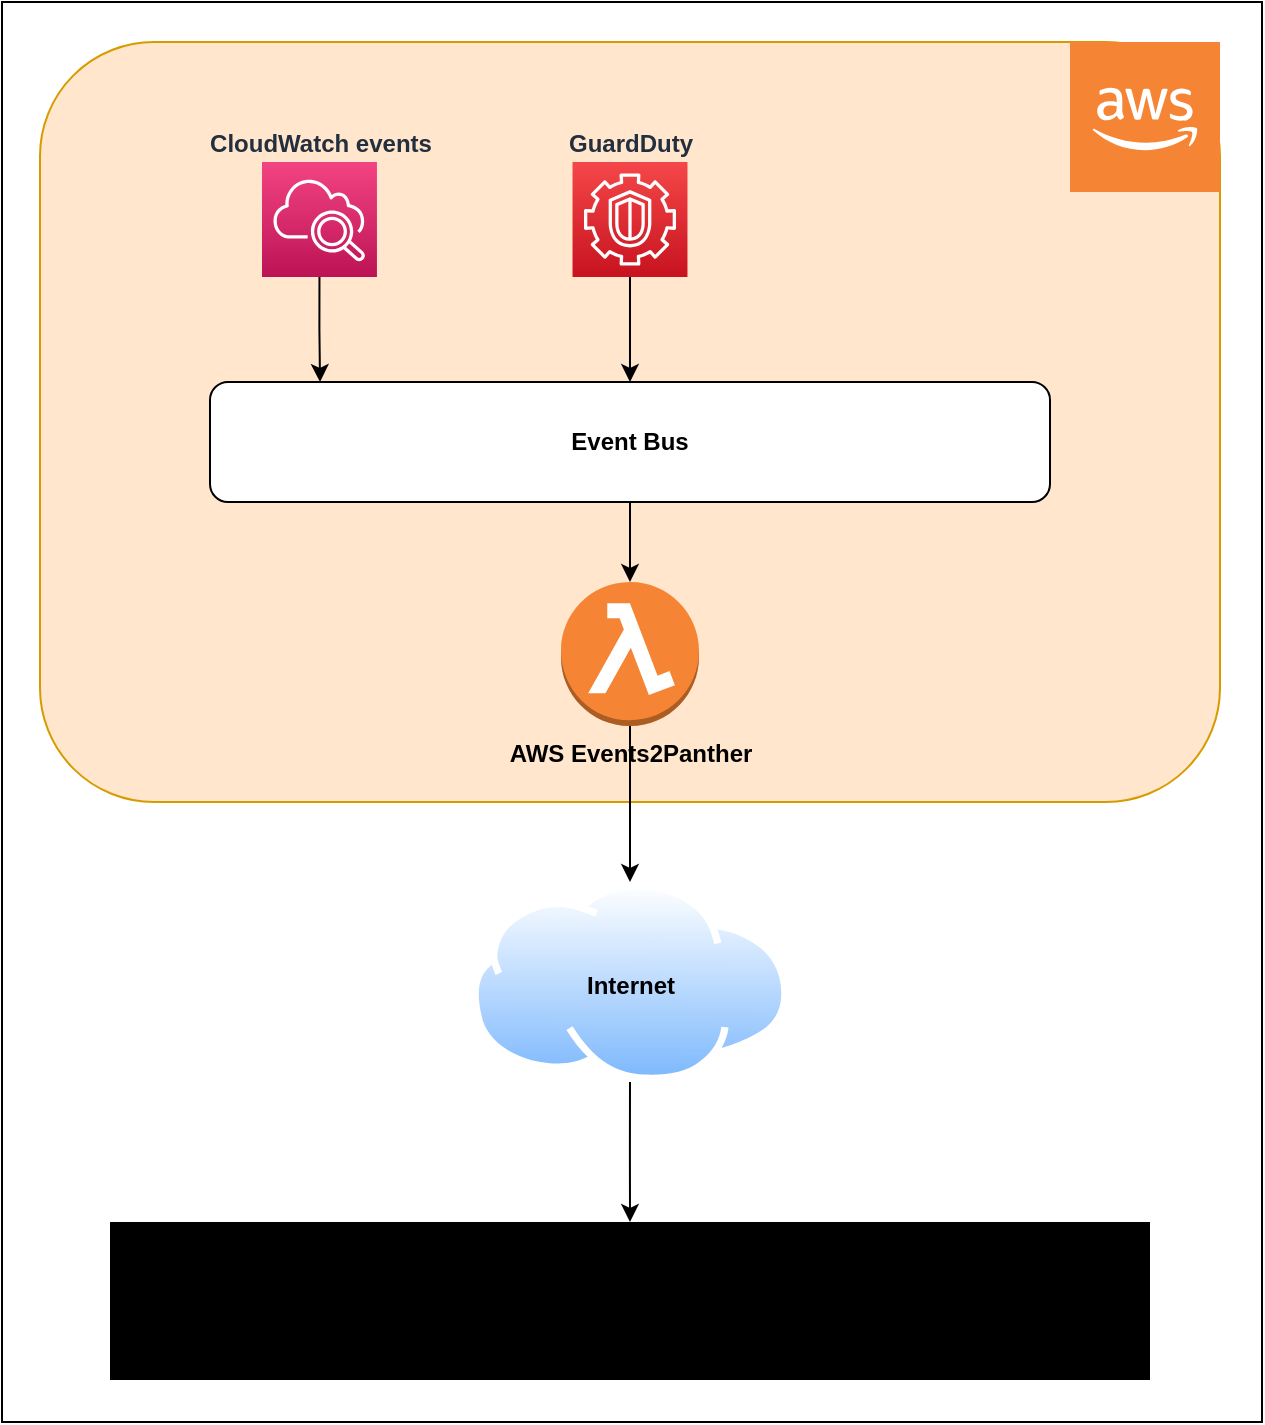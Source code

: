 <mxfile version="14.7.2" type="github">
  <diagram id="h569u8DtTfewGSpmWO_U" name="Page-1">
    <mxGraphModel dx="1422" dy="720" grid="1" gridSize="10" guides="1" tooltips="1" connect="1" arrows="1" fold="1" page="1" pageScale="1" pageWidth="827" pageHeight="1169" math="0" shadow="0">
      <root>
        <mxCell id="0" />
        <mxCell id="1" parent="0" />
        <mxCell id="et_fUm3F6kDetxY7O-I9-12" value="" style="rounded=0;whiteSpace=wrap;html=1;labelBackgroundColor=#ffffff;fontColor=none;" vertex="1" parent="1">
          <mxGeometry x="100" y="10" width="630" height="710" as="geometry" />
        </mxCell>
        <mxCell id="et_fUm3F6kDetxY7O-I9-1" value="" style="group" vertex="1" connectable="0" parent="1">
          <mxGeometry x="119" y="30" width="590" height="380" as="geometry" />
        </mxCell>
        <mxCell id="16fR0u0LPAKKEnV1Gi2a-15" value="" style="whiteSpace=wrap;html=1;rounded=1;fillColor=#ffe6cc;strokeColor=#d79b00;" parent="et_fUm3F6kDetxY7O-I9-1" vertex="1">
          <mxGeometry width="590" height="380" as="geometry" />
        </mxCell>
        <mxCell id="16fR0u0LPAKKEnV1Gi2a-2" value="" style="outlineConnect=0;dashed=0;verticalLabelPosition=bottom;verticalAlign=top;align=center;html=1;shape=mxgraph.aws3.cloud_2;fillColor=#F58534;gradientColor=none;rounded=1;" parent="et_fUm3F6kDetxY7O-I9-1" vertex="1">
          <mxGeometry x="515" width="75" height="75" as="geometry" />
        </mxCell>
        <mxCell id="et_fUm3F6kDetxY7O-I9-13" style="edgeStyle=orthogonalEdgeStyle;rounded=0;orthogonalLoop=1;jettySize=auto;html=1;exitX=0.5;exitY=1;exitDx=0;exitDy=0;exitPerimeter=0;entryX=0.5;entryY=0;entryDx=0;entryDy=0;fontColor=none;" edge="1" parent="et_fUm3F6kDetxY7O-I9-1" source="16fR0u0LPAKKEnV1Gi2a-4" target="16fR0u0LPAKKEnV1Gi2a-8">
          <mxGeometry relative="1" as="geometry" />
        </mxCell>
        <mxCell id="16fR0u0LPAKKEnV1Gi2a-4" value="GuardDuty" style="points=[[0,0,0],[0.25,0,0],[0.5,0,0],[0.75,0,0],[1,0,0],[0,1,0],[0.25,1,0],[0.5,1,0],[0.75,1,0],[1,1,0],[0,0.25,0],[0,0.5,0],[0,0.75,0],[1,0.25,0],[1,0.5,0],[1,0.75,0]];outlineConnect=0;fontColor=#232F3E;gradientColor=#F54749;gradientDirection=north;fillColor=#C7131F;strokeColor=#ffffff;dashed=0;verticalLabelPosition=top;verticalAlign=bottom;align=center;html=1;fontSize=12;fontStyle=1;aspect=fixed;shape=mxgraph.aws4.resourceIcon;resIcon=mxgraph.aws4.guardduty;rounded=1;labelPosition=center;" parent="et_fUm3F6kDetxY7O-I9-1" vertex="1">
          <mxGeometry x="266.26" y="60.0" width="57.474" height="57.474" as="geometry" />
        </mxCell>
        <mxCell id="16fR0u0LPAKKEnV1Gi2a-5" value="AWS Events2Panther" style="outlineConnect=0;dashed=0;verticalLabelPosition=bottom;verticalAlign=top;align=center;html=1;shape=mxgraph.aws3.lambda_function;fillColor=#F58534;gradientColor=none;fontStyle=1;rounded=1;" parent="et_fUm3F6kDetxY7O-I9-1" vertex="1">
          <mxGeometry x="260.5" y="270.0" width="69" height="72.0" as="geometry" />
        </mxCell>
        <mxCell id="et_fUm3F6kDetxY7O-I9-8" style="edgeStyle=orthogonalEdgeStyle;rounded=0;orthogonalLoop=1;jettySize=auto;html=1;exitX=0.5;exitY=1;exitDx=0;exitDy=0;exitPerimeter=0;entryX=0.131;entryY=0;entryDx=0;entryDy=0;entryPerimeter=0;fontColor=none;" edge="1" parent="et_fUm3F6kDetxY7O-I9-1" source="16fR0u0LPAKKEnV1Gi2a-7" target="16fR0u0LPAKKEnV1Gi2a-8">
          <mxGeometry relative="1" as="geometry" />
        </mxCell>
        <mxCell id="16fR0u0LPAKKEnV1Gi2a-7" value="CloudWatch events" style="points=[[0,0,0],[0.25,0,0],[0.5,0,0],[0.75,0,0],[1,0,0],[0,1,0],[0.25,1,0],[0.5,1,0],[0.75,1,0],[1,1,0],[0,0.25,0],[0,0.5,0],[0,0.75,0],[1,0.25,0],[1,0.5,0],[1,0.75,0]];points=[[0,0,0],[0.25,0,0],[0.5,0,0],[0.75,0,0],[1,0,0],[0,1,0],[0.25,1,0],[0.5,1,0],[0.75,1,0],[1,1,0],[0,0.25,0],[0,0.5,0],[0,0.75,0],[1,0.25,0],[1,0.5,0],[1,0.75,0]];outlineConnect=0;fontColor=#232F3E;gradientColor=#F34482;gradientDirection=north;fillColor=#BC1356;strokeColor=#ffffff;dashed=0;verticalLabelPosition=top;verticalAlign=bottom;align=center;html=1;fontSize=12;fontStyle=1;aspect=fixed;shape=mxgraph.aws4.resourceIcon;resIcon=mxgraph.aws4.cloudwatch_2;rounded=1;labelPosition=center;" parent="et_fUm3F6kDetxY7O-I9-1" vertex="1">
          <mxGeometry x="111" y="60.0" width="57.474" height="57.474" as="geometry" />
        </mxCell>
        <mxCell id="16fR0u0LPAKKEnV1Gi2a-13" style="edgeStyle=orthogonalEdgeStyle;orthogonalLoop=1;jettySize=auto;html=1;exitX=0.5;exitY=1;exitDx=0;exitDy=0;entryX=0.5;entryY=0;entryDx=0;entryDy=0;entryPerimeter=0;" parent="et_fUm3F6kDetxY7O-I9-1" source="16fR0u0LPAKKEnV1Gi2a-8" target="16fR0u0LPAKKEnV1Gi2a-5" edge="1">
          <mxGeometry relative="1" as="geometry" />
        </mxCell>
        <mxCell id="16fR0u0LPAKKEnV1Gi2a-8" value="Event Bus" style="whiteSpace=wrap;html=1;fontStyle=1;rounded=1;" parent="et_fUm3F6kDetxY7O-I9-1" vertex="1">
          <mxGeometry x="85" y="170" width="420" height="60.0" as="geometry" />
        </mxCell>
        <mxCell id="et_fUm3F6kDetxY7O-I9-6" style="edgeStyle=orthogonalEdgeStyle;rounded=0;orthogonalLoop=1;jettySize=auto;html=1;entryX=0.5;entryY=0;entryDx=0;entryDy=0;fontColor=none;" edge="1" parent="1" source="et_fUm3F6kDetxY7O-I9-2" target="et_fUm3F6kDetxY7O-I9-4">
          <mxGeometry relative="1" as="geometry" />
        </mxCell>
        <mxCell id="et_fUm3F6kDetxY7O-I9-2" value="Internet" style="aspect=fixed;perimeter=ellipsePerimeter;html=1;align=center;shadow=0;dashed=0;spacingTop=3;image;image=img/lib/active_directory/internet_cloud.svg;rounded=1;labelPosition=center;verticalLabelPosition=middle;verticalAlign=middle;fontStyle=1;labelBackgroundColor=none;" vertex="1" parent="1">
          <mxGeometry x="334.63" y="450" width="158.73" height="100" as="geometry" />
        </mxCell>
        <mxCell id="et_fUm3F6kDetxY7O-I9-4" value="" style="shape=image;imageAspect=0;aspect=fixed;verticalLabelPosition=bottom;verticalAlign=top;rounded=1;labelBackgroundColor=#ffffff;fontColor=none;image=https://vinceoa.github.io/panther-docs/img/panther_logo_thin.png;imageBackground=#000000;" vertex="1" parent="1">
          <mxGeometry x="154" y="620" width="520" height="79" as="geometry" />
        </mxCell>
        <mxCell id="et_fUm3F6kDetxY7O-I9-5" style="edgeStyle=orthogonalEdgeStyle;rounded=0;orthogonalLoop=1;jettySize=auto;html=1;entryX=0.5;entryY=0;entryDx=0;entryDy=0;fontColor=none;" edge="1" parent="1" source="16fR0u0LPAKKEnV1Gi2a-5" target="et_fUm3F6kDetxY7O-I9-2">
          <mxGeometry relative="1" as="geometry" />
        </mxCell>
      </root>
    </mxGraphModel>
  </diagram>
</mxfile>
